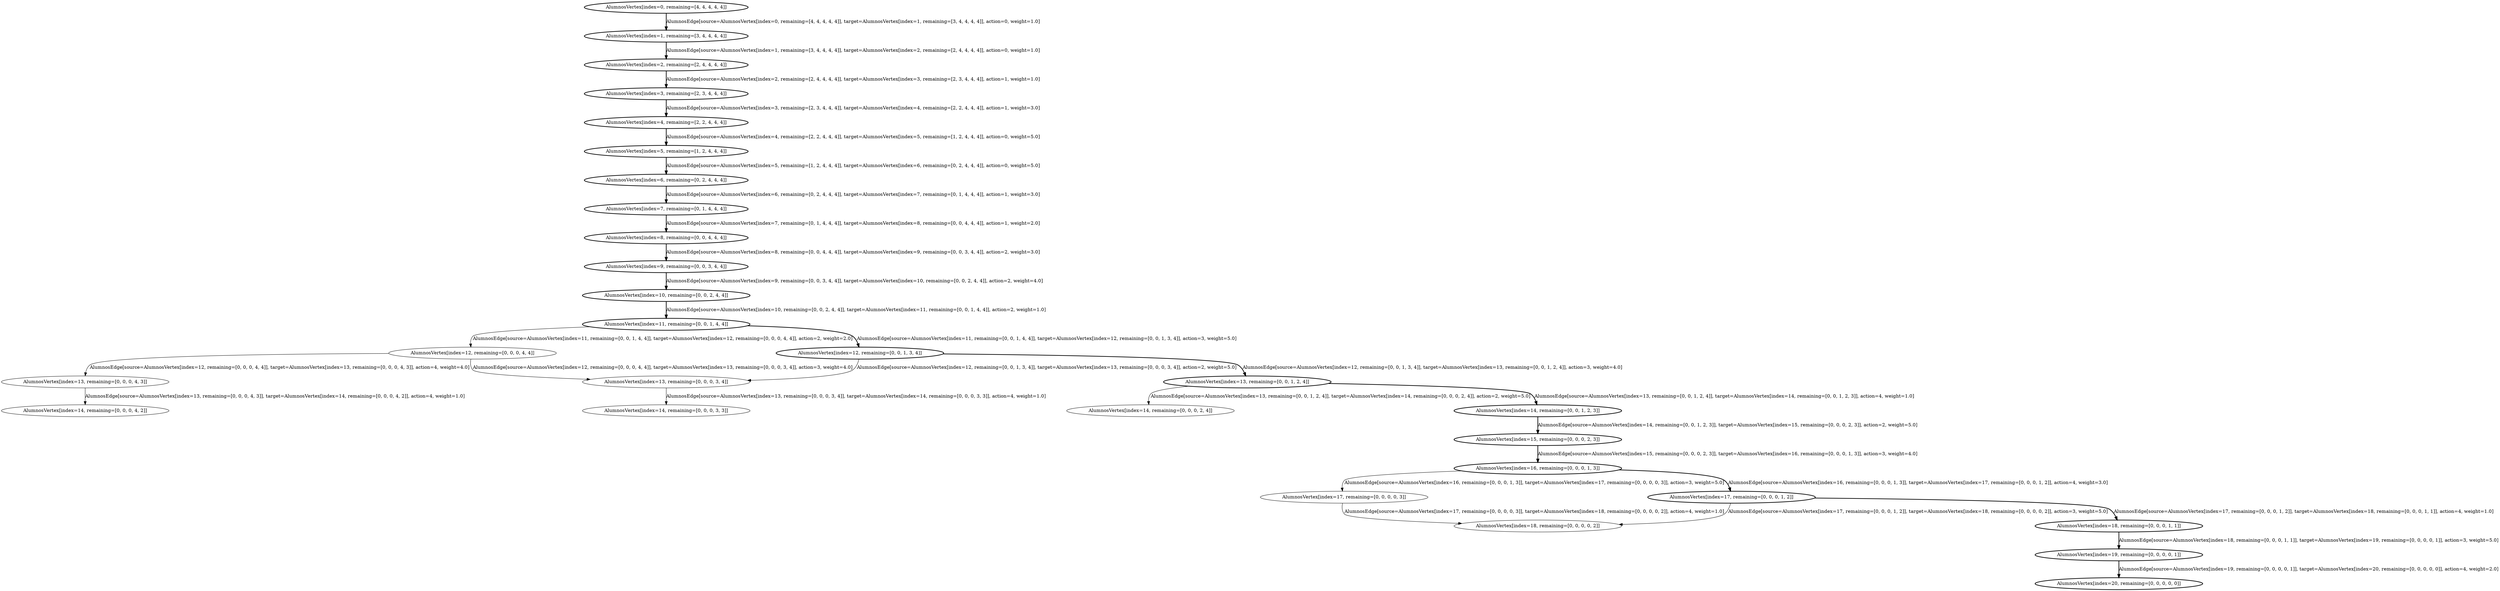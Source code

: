 strict digraph G {
  1 [ style="solid" label="AlumnosVertex[index=13, remaining=[0, 0, 0, 3, 4]]" ];
  2 [ style="solid" label="AlumnosVertex[index=14, remaining=[0, 0, 0, 3, 3]]" ];
  3 [ style="solid" label="AlumnosVertex[index=12, remaining=[0, 0, 0, 4, 4]]" ];
  4 [ style="solid" label="AlumnosVertex[index=13, remaining=[0, 0, 0, 4, 3]]" ];
  5 [ style="solid" label="AlumnosVertex[index=14, remaining=[0, 0, 0, 4, 2]]" ];
  6 [ style="bold" label="AlumnosVertex[index=11, remaining=[0, 0, 1, 4, 4]]" ];
  7 [ style="bold" label="AlumnosVertex[index=12, remaining=[0, 0, 1, 3, 4]]" ];
  8 [ style="bold" label="AlumnosVertex[index=13, remaining=[0, 0, 1, 2, 4]]" ];
  9 [ style="solid" label="AlumnosVertex[index=14, remaining=[0, 0, 0, 2, 4]]" ];
  10 [ style="solid" label="AlumnosVertex[index=17, remaining=[0, 0, 0, 0, 3]]" ];
  11 [ style="solid" label="AlumnosVertex[index=18, remaining=[0, 0, 0, 0, 2]]" ];
  12 [ style="bold" label="AlumnosVertex[index=16, remaining=[0, 0, 0, 1, 3]]" ];
  13 [ style="bold" label="AlumnosVertex[index=17, remaining=[0, 0, 0, 1, 2]]" ];
  14 [ style="bold" label="AlumnosVertex[index=19, remaining=[0, 0, 0, 0, 1]]" ];
  15 [ style="bold" label="AlumnosVertex[index=20, remaining=[0, 0, 0, 0, 0]]" ];
  16 [ style="bold" label="AlumnosVertex[index=18, remaining=[0, 0, 0, 1, 1]]" ];
  17 [ style="bold" label="AlumnosVertex[index=15, remaining=[0, 0, 0, 2, 3]]" ];
  18 [ style="bold" label="AlumnosVertex[index=14, remaining=[0, 0, 1, 2, 3]]" ];
  19 [ style="bold" label="AlumnosVertex[index=10, remaining=[0, 0, 2, 4, 4]]" ];
  20 [ style="bold" label="AlumnosVertex[index=9, remaining=[0, 0, 3, 4, 4]]" ];
  21 [ style="bold" label="AlumnosVertex[index=8, remaining=[0, 0, 4, 4, 4]]" ];
  22 [ style="bold" label="AlumnosVertex[index=7, remaining=[0, 1, 4, 4, 4]]" ];
  23 [ style="bold" label="AlumnosVertex[index=6, remaining=[0, 2, 4, 4, 4]]" ];
  24 [ style="bold" label="AlumnosVertex[index=5, remaining=[1, 2, 4, 4, 4]]" ];
  25 [ style="bold" label="AlumnosVertex[index=4, remaining=[2, 2, 4, 4, 4]]" ];
  26 [ style="bold" label="AlumnosVertex[index=3, remaining=[2, 3, 4, 4, 4]]" ];
  27 [ style="bold" label="AlumnosVertex[index=2, remaining=[2, 4, 4, 4, 4]]" ];
  28 [ style="bold" label="AlumnosVertex[index=1, remaining=[3, 4, 4, 4, 4]]" ];
  29 [ style="bold" label="AlumnosVertex[index=0, remaining=[4, 4, 4, 4, 4]]" ];
  1 -> 2 [ style="solid" label="AlumnosEdge[source=AlumnosVertex[index=13, remaining=[0, 0, 0, 3, 4]], target=AlumnosVertex[index=14, remaining=[0, 0, 0, 3, 3]], action=4, weight=1.0]" ];
  3 -> 1 [ style="solid" label="AlumnosEdge[source=AlumnosVertex[index=12, remaining=[0, 0, 0, 4, 4]], target=AlumnosVertex[index=13, remaining=[0, 0, 0, 3, 4]], action=3, weight=4.0]" ];
  4 -> 5 [ style="solid" label="AlumnosEdge[source=AlumnosVertex[index=13, remaining=[0, 0, 0, 4, 3]], target=AlumnosVertex[index=14, remaining=[0, 0, 0, 4, 2]], action=4, weight=1.0]" ];
  3 -> 4 [ style="solid" label="AlumnosEdge[source=AlumnosVertex[index=12, remaining=[0, 0, 0, 4, 4]], target=AlumnosVertex[index=13, remaining=[0, 0, 0, 4, 3]], action=4, weight=4.0]" ];
  6 -> 3 [ style="solid" label="AlumnosEdge[source=AlumnosVertex[index=11, remaining=[0, 0, 1, 4, 4]], target=AlumnosVertex[index=12, remaining=[0, 0, 0, 4, 4]], action=2, weight=2.0]" ];
  7 -> 1 [ style="solid" label="AlumnosEdge[source=AlumnosVertex[index=12, remaining=[0, 0, 1, 3, 4]], target=AlumnosVertex[index=13, remaining=[0, 0, 0, 3, 4]], action=2, weight=5.0]" ];
  8 -> 9 [ style="solid" label="AlumnosEdge[source=AlumnosVertex[index=13, remaining=[0, 0, 1, 2, 4]], target=AlumnosVertex[index=14, remaining=[0, 0, 0, 2, 4]], action=2, weight=5.0]" ];
  10 -> 11 [ style="solid" label="AlumnosEdge[source=AlumnosVertex[index=17, remaining=[0, 0, 0, 0, 3]], target=AlumnosVertex[index=18, remaining=[0, 0, 0, 0, 2]], action=4, weight=1.0]" ];
  12 -> 10 [ style="solid" label="AlumnosEdge[source=AlumnosVertex[index=16, remaining=[0, 0, 0, 1, 3]], target=AlumnosVertex[index=17, remaining=[0, 0, 0, 0, 3]], action=3, weight=5.0]" ];
  13 -> 11 [ style="solid" label="AlumnosEdge[source=AlumnosVertex[index=17, remaining=[0, 0, 0, 1, 2]], target=AlumnosVertex[index=18, remaining=[0, 0, 0, 0, 2]], action=3, weight=5.0]" ];
  14 -> 15 [ style="bold" label="AlumnosEdge[source=AlumnosVertex[index=19, remaining=[0, 0, 0, 0, 1]], target=AlumnosVertex[index=20, remaining=[0, 0, 0, 0, 0]], action=4, weight=2.0]" ];
  16 -> 14 [ style="bold" label="AlumnosEdge[source=AlumnosVertex[index=18, remaining=[0, 0, 0, 1, 1]], target=AlumnosVertex[index=19, remaining=[0, 0, 0, 0, 1]], action=3, weight=5.0]" ];
  13 -> 16 [ style="bold" label="AlumnosEdge[source=AlumnosVertex[index=17, remaining=[0, 0, 0, 1, 2]], target=AlumnosVertex[index=18, remaining=[0, 0, 0, 1, 1]], action=4, weight=1.0]" ];
  12 -> 13 [ style="bold" label="AlumnosEdge[source=AlumnosVertex[index=16, remaining=[0, 0, 0, 1, 3]], target=AlumnosVertex[index=17, remaining=[0, 0, 0, 1, 2]], action=4, weight=3.0]" ];
  17 -> 12 [ style="bold" label="AlumnosEdge[source=AlumnosVertex[index=15, remaining=[0, 0, 0, 2, 3]], target=AlumnosVertex[index=16, remaining=[0, 0, 0, 1, 3]], action=3, weight=4.0]" ];
  18 -> 17 [ style="bold" label="AlumnosEdge[source=AlumnosVertex[index=14, remaining=[0, 0, 1, 2, 3]], target=AlumnosVertex[index=15, remaining=[0, 0, 0, 2, 3]], action=2, weight=5.0]" ];
  8 -> 18 [ style="bold" label="AlumnosEdge[source=AlumnosVertex[index=13, remaining=[0, 0, 1, 2, 4]], target=AlumnosVertex[index=14, remaining=[0, 0, 1, 2, 3]], action=4, weight=1.0]" ];
  7 -> 8 [ style="bold" label="AlumnosEdge[source=AlumnosVertex[index=12, remaining=[0, 0, 1, 3, 4]], target=AlumnosVertex[index=13, remaining=[0, 0, 1, 2, 4]], action=3, weight=4.0]" ];
  6 -> 7 [ style="bold" label="AlumnosEdge[source=AlumnosVertex[index=11, remaining=[0, 0, 1, 4, 4]], target=AlumnosVertex[index=12, remaining=[0, 0, 1, 3, 4]], action=3, weight=5.0]" ];
  19 -> 6 [ style="bold" label="AlumnosEdge[source=AlumnosVertex[index=10, remaining=[0, 0, 2, 4, 4]], target=AlumnosVertex[index=11, remaining=[0, 0, 1, 4, 4]], action=2, weight=1.0]" ];
  20 -> 19 [ style="bold" label="AlumnosEdge[source=AlumnosVertex[index=9, remaining=[0, 0, 3, 4, 4]], target=AlumnosVertex[index=10, remaining=[0, 0, 2, 4, 4]], action=2, weight=4.0]" ];
  21 -> 20 [ style="bold" label="AlumnosEdge[source=AlumnosVertex[index=8, remaining=[0, 0, 4, 4, 4]], target=AlumnosVertex[index=9, remaining=[0, 0, 3, 4, 4]], action=2, weight=3.0]" ];
  22 -> 21 [ style="bold" label="AlumnosEdge[source=AlumnosVertex[index=7, remaining=[0, 1, 4, 4, 4]], target=AlumnosVertex[index=8, remaining=[0, 0, 4, 4, 4]], action=1, weight=2.0]" ];
  23 -> 22 [ style="bold" label="AlumnosEdge[source=AlumnosVertex[index=6, remaining=[0, 2, 4, 4, 4]], target=AlumnosVertex[index=7, remaining=[0, 1, 4, 4, 4]], action=1, weight=3.0]" ];
  24 -> 23 [ style="bold" label="AlumnosEdge[source=AlumnosVertex[index=5, remaining=[1, 2, 4, 4, 4]], target=AlumnosVertex[index=6, remaining=[0, 2, 4, 4, 4]], action=0, weight=5.0]" ];
  25 -> 24 [ style="bold" label="AlumnosEdge[source=AlumnosVertex[index=4, remaining=[2, 2, 4, 4, 4]], target=AlumnosVertex[index=5, remaining=[1, 2, 4, 4, 4]], action=0, weight=5.0]" ];
  26 -> 25 [ style="bold" label="AlumnosEdge[source=AlumnosVertex[index=3, remaining=[2, 3, 4, 4, 4]], target=AlumnosVertex[index=4, remaining=[2, 2, 4, 4, 4]], action=1, weight=3.0]" ];
  27 -> 26 [ style="bold" label="AlumnosEdge[source=AlumnosVertex[index=2, remaining=[2, 4, 4, 4, 4]], target=AlumnosVertex[index=3, remaining=[2, 3, 4, 4, 4]], action=1, weight=1.0]" ];
  28 -> 27 [ style="bold" label="AlumnosEdge[source=AlumnosVertex[index=1, remaining=[3, 4, 4, 4, 4]], target=AlumnosVertex[index=2, remaining=[2, 4, 4, 4, 4]], action=0, weight=1.0]" ];
  29 -> 28 [ style="bold" label="AlumnosEdge[source=AlumnosVertex[index=0, remaining=[4, 4, 4, 4, 4]], target=AlumnosVertex[index=1, remaining=[3, 4, 4, 4, 4]], action=0, weight=1.0]" ];
}
